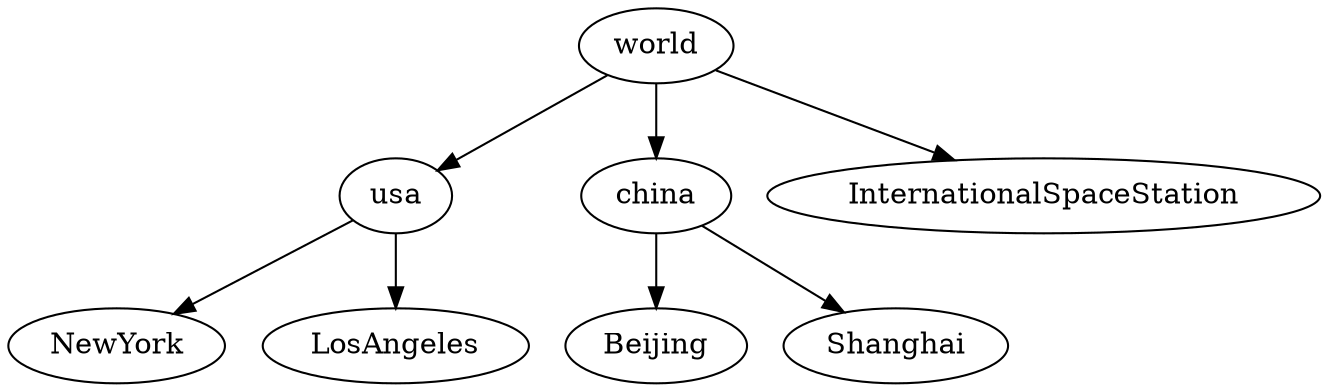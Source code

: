 # dot tree.dot -o tree.svg -Tsvg

digraph {
    world -> usa;
    world -> china;
    world -> InternationalSpaceStation;
    usa -> NewYork;
    usa -> LosAngeles;
    china -> Beijing;
    china -> Shanghai;
}